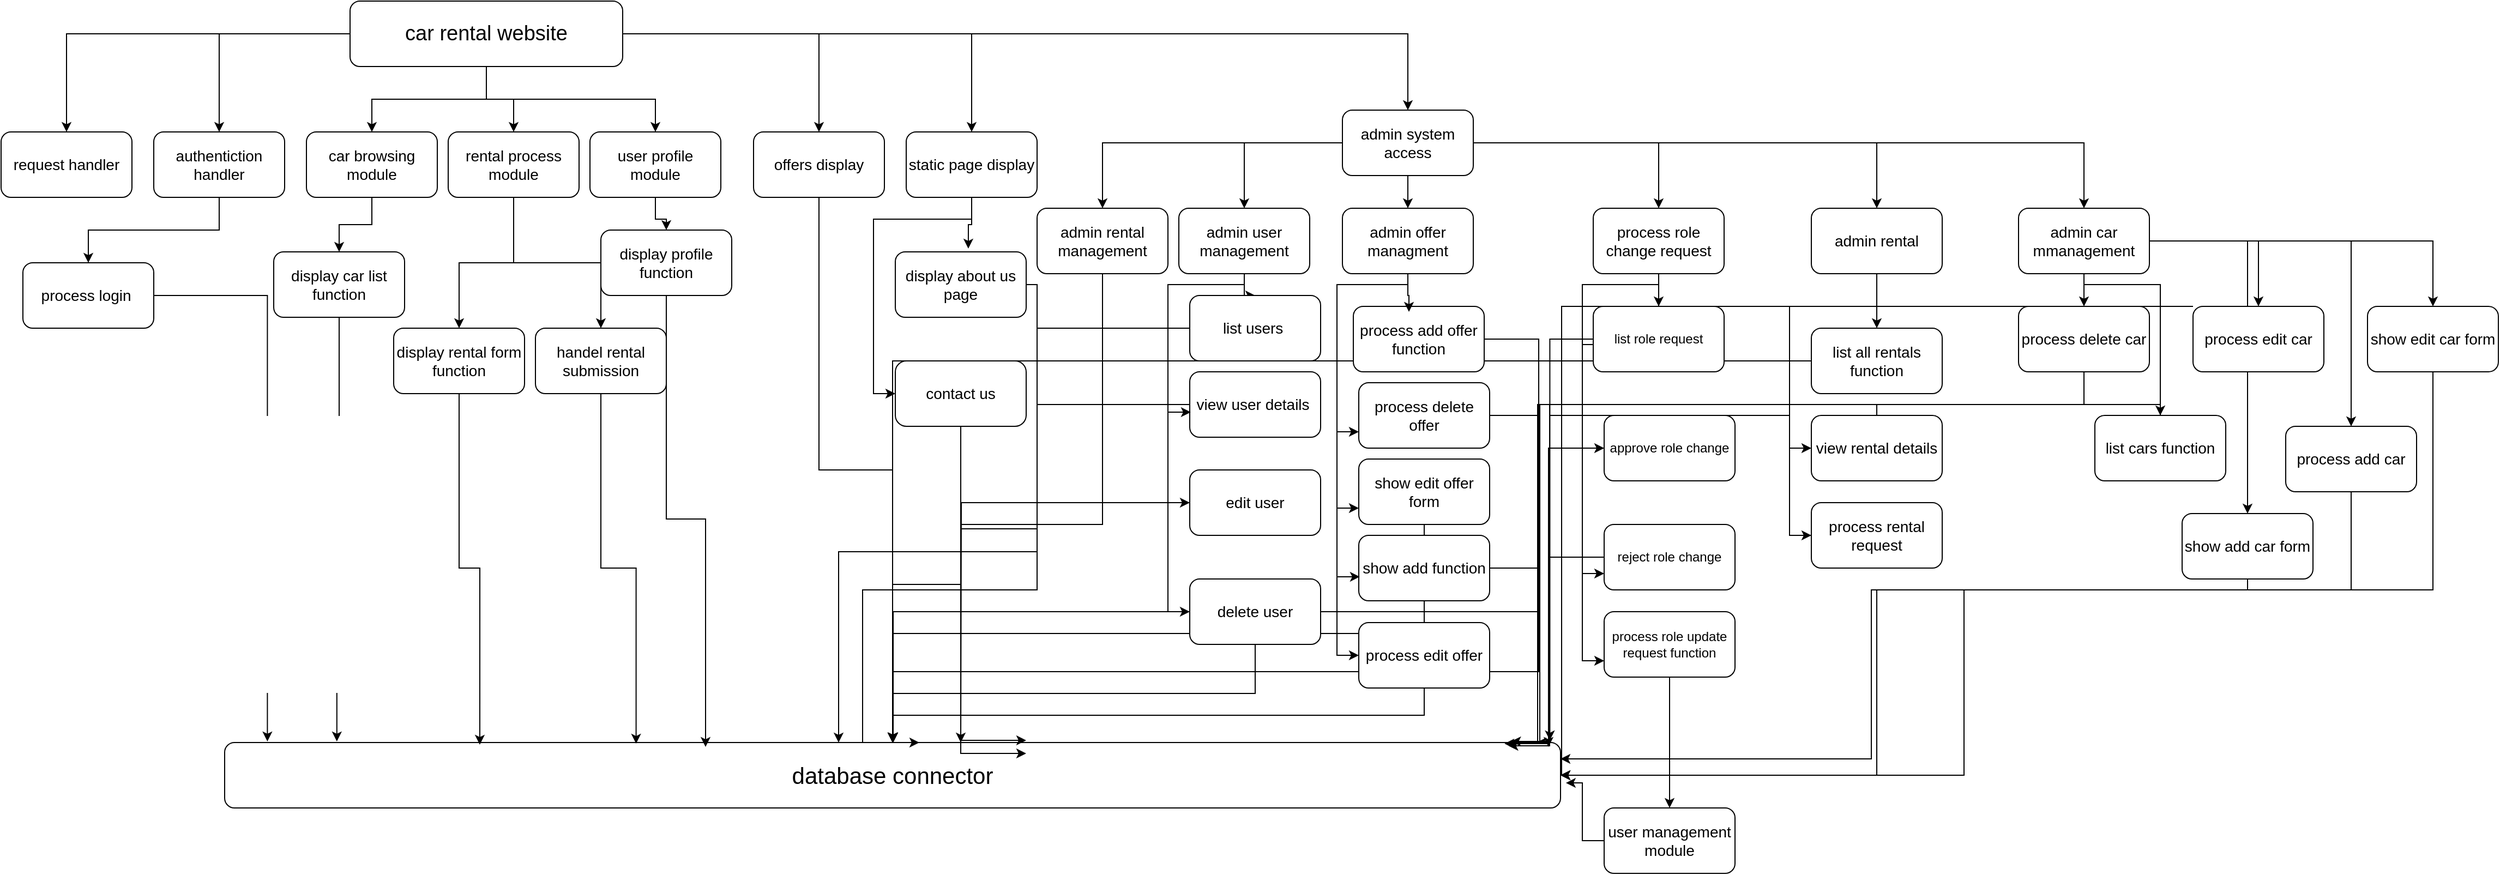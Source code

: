 <mxfile version="27.0.6">
  <diagram name="Page-1" id="_FXMfpS7jll7LSz3-s2L">
    <mxGraphModel dx="1722" dy="2734" grid="1" gridSize="10" guides="1" tooltips="1" connect="1" arrows="1" fold="1" page="1" pageScale="1" pageWidth="850" pageHeight="1100" math="0" shadow="0">
      <root>
        <mxCell id="0" />
        <mxCell id="1" parent="0" />
        <mxCell id="zZnaNhnLFqcrOaJklrno-10" style="edgeStyle=orthogonalEdgeStyle;rounded=0;orthogonalLoop=1;jettySize=auto;html=1;entryX=0.5;entryY=0;entryDx=0;entryDy=0;" edge="1" parent="1" source="zZnaNhnLFqcrOaJklrno-1" target="zZnaNhnLFqcrOaJklrno-4">
          <mxGeometry relative="1" as="geometry" />
        </mxCell>
        <mxCell id="zZnaNhnLFqcrOaJklrno-11" style="edgeStyle=orthogonalEdgeStyle;rounded=0;orthogonalLoop=1;jettySize=auto;html=1;entryX=0.5;entryY=0;entryDx=0;entryDy=0;" edge="1" parent="1" source="zZnaNhnLFqcrOaJklrno-1" target="zZnaNhnLFqcrOaJklrno-9">
          <mxGeometry relative="1" as="geometry" />
        </mxCell>
        <mxCell id="zZnaNhnLFqcrOaJklrno-12" style="edgeStyle=orthogonalEdgeStyle;rounded=0;orthogonalLoop=1;jettySize=auto;html=1;entryX=0.5;entryY=0;entryDx=0;entryDy=0;" edge="1" parent="1" source="zZnaNhnLFqcrOaJklrno-1" target="zZnaNhnLFqcrOaJklrno-8">
          <mxGeometry relative="1" as="geometry" />
        </mxCell>
        <mxCell id="zZnaNhnLFqcrOaJklrno-13" style="edgeStyle=orthogonalEdgeStyle;rounded=0;orthogonalLoop=1;jettySize=auto;html=1;entryX=0.5;entryY=0;entryDx=0;entryDy=0;" edge="1" parent="1" source="zZnaNhnLFqcrOaJklrno-1" target="zZnaNhnLFqcrOaJklrno-3">
          <mxGeometry relative="1" as="geometry" />
        </mxCell>
        <mxCell id="zZnaNhnLFqcrOaJklrno-14" style="edgeStyle=orthogonalEdgeStyle;rounded=0;orthogonalLoop=1;jettySize=auto;html=1;entryX=0.5;entryY=0;entryDx=0;entryDy=0;" edge="1" parent="1" source="zZnaNhnLFqcrOaJklrno-1" target="zZnaNhnLFqcrOaJklrno-7">
          <mxGeometry relative="1" as="geometry" />
        </mxCell>
        <mxCell id="zZnaNhnLFqcrOaJklrno-15" style="edgeStyle=orthogonalEdgeStyle;rounded=0;orthogonalLoop=1;jettySize=auto;html=1;" edge="1" parent="1" source="zZnaNhnLFqcrOaJklrno-1" target="zZnaNhnLFqcrOaJklrno-6">
          <mxGeometry relative="1" as="geometry" />
        </mxCell>
        <mxCell id="zZnaNhnLFqcrOaJklrno-16" style="edgeStyle=orthogonalEdgeStyle;rounded=0;orthogonalLoop=1;jettySize=auto;html=1;entryX=0.5;entryY=0;entryDx=0;entryDy=0;" edge="1" parent="1" source="zZnaNhnLFqcrOaJklrno-1" target="zZnaNhnLFqcrOaJklrno-5">
          <mxGeometry relative="1" as="geometry" />
        </mxCell>
        <mxCell id="zZnaNhnLFqcrOaJklrno-17" style="edgeStyle=orthogonalEdgeStyle;rounded=0;orthogonalLoop=1;jettySize=auto;html=1;entryX=0.5;entryY=0;entryDx=0;entryDy=0;" edge="1" parent="1" source="zZnaNhnLFqcrOaJklrno-1" target="zZnaNhnLFqcrOaJklrno-2">
          <mxGeometry relative="1" as="geometry">
            <mxPoint x="940" y="-2120" as="targetPoint" />
          </mxGeometry>
        </mxCell>
        <mxCell id="zZnaNhnLFqcrOaJklrno-1" value="&lt;font style=&quot;font-size: 19px;&quot;&gt;car rental website&lt;/font&gt;" style="rounded=1;whiteSpace=wrap;html=1;" vertex="1" parent="1">
          <mxGeometry x="290" y="-2180" width="250" height="60" as="geometry" />
        </mxCell>
        <mxCell id="zZnaNhnLFqcrOaJklrno-39" style="edgeStyle=orthogonalEdgeStyle;rounded=0;orthogonalLoop=1;jettySize=auto;html=1;" edge="1" parent="1" source="zZnaNhnLFqcrOaJklrno-2" target="zZnaNhnLFqcrOaJklrno-33">
          <mxGeometry relative="1" as="geometry" />
        </mxCell>
        <mxCell id="zZnaNhnLFqcrOaJklrno-40" style="edgeStyle=orthogonalEdgeStyle;rounded=0;orthogonalLoop=1;jettySize=auto;html=1;entryX=0.5;entryY=0;entryDx=0;entryDy=0;" edge="1" parent="1" source="zZnaNhnLFqcrOaJklrno-2" target="zZnaNhnLFqcrOaJklrno-32">
          <mxGeometry relative="1" as="geometry" />
        </mxCell>
        <mxCell id="zZnaNhnLFqcrOaJklrno-41" style="edgeStyle=orthogonalEdgeStyle;rounded=0;orthogonalLoop=1;jettySize=auto;html=1;entryX=0.5;entryY=0;entryDx=0;entryDy=0;" edge="1" parent="1" source="zZnaNhnLFqcrOaJklrno-2" target="zZnaNhnLFqcrOaJklrno-34">
          <mxGeometry relative="1" as="geometry" />
        </mxCell>
        <mxCell id="zZnaNhnLFqcrOaJklrno-42" style="edgeStyle=orthogonalEdgeStyle;rounded=0;orthogonalLoop=1;jettySize=auto;html=1;entryX=0.5;entryY=0;entryDx=0;entryDy=0;" edge="1" parent="1" source="zZnaNhnLFqcrOaJklrno-2" target="zZnaNhnLFqcrOaJklrno-35">
          <mxGeometry relative="1" as="geometry" />
        </mxCell>
        <mxCell id="zZnaNhnLFqcrOaJklrno-43" style="edgeStyle=orthogonalEdgeStyle;rounded=0;orthogonalLoop=1;jettySize=auto;html=1;entryX=0.5;entryY=0;entryDx=0;entryDy=0;" edge="1" parent="1" source="zZnaNhnLFqcrOaJklrno-2" target="zZnaNhnLFqcrOaJklrno-36">
          <mxGeometry relative="1" as="geometry" />
        </mxCell>
        <mxCell id="zZnaNhnLFqcrOaJklrno-44" style="edgeStyle=orthogonalEdgeStyle;rounded=0;orthogonalLoop=1;jettySize=auto;html=1;entryX=0.5;entryY=0;entryDx=0;entryDy=0;" edge="1" parent="1" source="zZnaNhnLFqcrOaJklrno-2" target="zZnaNhnLFqcrOaJklrno-37">
          <mxGeometry relative="1" as="geometry" />
        </mxCell>
        <mxCell id="zZnaNhnLFqcrOaJklrno-2" value="&lt;font style=&quot;font-size: 14px;&quot;&gt;admin system access&lt;/font&gt;" style="rounded=1;whiteSpace=wrap;html=1;" vertex="1" parent="1">
          <mxGeometry x="1200" y="-2080" width="120" height="60" as="geometry" />
        </mxCell>
        <mxCell id="zZnaNhnLFqcrOaJklrno-28" style="edgeStyle=orthogonalEdgeStyle;rounded=0;orthogonalLoop=1;jettySize=auto;html=1;entryX=0.5;entryY=0;entryDx=0;entryDy=0;" edge="1" parent="1" source="zZnaNhnLFqcrOaJklrno-3" target="zZnaNhnLFqcrOaJklrno-20">
          <mxGeometry relative="1" as="geometry" />
        </mxCell>
        <mxCell id="zZnaNhnLFqcrOaJklrno-29" style="edgeStyle=orthogonalEdgeStyle;rounded=0;orthogonalLoop=1;jettySize=auto;html=1;entryX=0.5;entryY=0;entryDx=0;entryDy=0;" edge="1" parent="1" source="zZnaNhnLFqcrOaJklrno-3" target="zZnaNhnLFqcrOaJklrno-21">
          <mxGeometry relative="1" as="geometry" />
        </mxCell>
        <mxCell id="zZnaNhnLFqcrOaJklrno-3" value="&lt;font style=&quot;font-size: 14px;&quot;&gt;rental process module&lt;/font&gt;" style="rounded=1;whiteSpace=wrap;html=1;" vertex="1" parent="1">
          <mxGeometry x="380" y="-2060" width="120" height="60" as="geometry" />
        </mxCell>
        <mxCell id="zZnaNhnLFqcrOaJklrno-4" value="&lt;font style=&quot;font-size: 14px;&quot;&gt;request handler&lt;/font&gt;" style="rounded=1;whiteSpace=wrap;html=1;" vertex="1" parent="1">
          <mxGeometry x="-30" y="-2060" width="120" height="60" as="geometry" />
        </mxCell>
        <mxCell id="zZnaNhnLFqcrOaJklrno-26" style="edgeStyle=orthogonalEdgeStyle;rounded=0;orthogonalLoop=1;jettySize=auto;html=1;entryX=0;entryY=0.5;entryDx=0;entryDy=0;" edge="1" parent="1" source="zZnaNhnLFqcrOaJklrno-5" target="zZnaNhnLFqcrOaJklrno-24">
          <mxGeometry relative="1" as="geometry">
            <Array as="points">
              <mxPoint x="860" y="-1980" />
              <mxPoint x="770" y="-1980" />
              <mxPoint x="770" y="-1820" />
            </Array>
          </mxGeometry>
        </mxCell>
        <mxCell id="zZnaNhnLFqcrOaJklrno-5" value="&lt;font style=&quot;font-size: 14px;&quot;&gt;static page display&lt;/font&gt;" style="rounded=1;whiteSpace=wrap;html=1;" vertex="1" parent="1">
          <mxGeometry x="800" y="-2060" width="120" height="60" as="geometry" />
        </mxCell>
        <mxCell id="zZnaNhnLFqcrOaJklrno-108" style="edgeStyle=orthogonalEdgeStyle;rounded=0;orthogonalLoop=1;jettySize=auto;html=1;entryX=0.5;entryY=0;entryDx=0;entryDy=0;" edge="1" parent="1" source="zZnaNhnLFqcrOaJklrno-6" target="zZnaNhnLFqcrOaJklrno-90">
          <mxGeometry relative="1" as="geometry" />
        </mxCell>
        <mxCell id="zZnaNhnLFqcrOaJklrno-6" value="&lt;font style=&quot;font-size: 14px;&quot;&gt;offers display&lt;/font&gt;" style="rounded=1;whiteSpace=wrap;html=1;" vertex="1" parent="1">
          <mxGeometry x="660" y="-2060" width="120" height="60" as="geometry" />
        </mxCell>
        <mxCell id="zZnaNhnLFqcrOaJklrno-27" style="edgeStyle=orthogonalEdgeStyle;rounded=0;orthogonalLoop=1;jettySize=auto;html=1;" edge="1" parent="1" source="zZnaNhnLFqcrOaJklrno-7" target="zZnaNhnLFqcrOaJklrno-22">
          <mxGeometry relative="1" as="geometry" />
        </mxCell>
        <mxCell id="zZnaNhnLFqcrOaJklrno-7" value="&lt;font style=&quot;font-size: 14px;&quot;&gt;user profile module&lt;/font&gt;" style="rounded=1;whiteSpace=wrap;html=1;" vertex="1" parent="1">
          <mxGeometry x="510" y="-2060" width="120" height="60" as="geometry" />
        </mxCell>
        <mxCell id="zZnaNhnLFqcrOaJklrno-30" style="edgeStyle=orthogonalEdgeStyle;rounded=0;orthogonalLoop=1;jettySize=auto;html=1;entryX=0.5;entryY=0;entryDx=0;entryDy=0;" edge="1" parent="1" source="zZnaNhnLFqcrOaJklrno-8" target="zZnaNhnLFqcrOaJklrno-19">
          <mxGeometry relative="1" as="geometry" />
        </mxCell>
        <mxCell id="zZnaNhnLFqcrOaJklrno-8" value="&lt;font style=&quot;font-size: 14px;&quot;&gt;car browsing module&lt;/font&gt;" style="rounded=1;whiteSpace=wrap;html=1;" vertex="1" parent="1">
          <mxGeometry x="250" y="-2060" width="120" height="60" as="geometry" />
        </mxCell>
        <mxCell id="zZnaNhnLFqcrOaJklrno-31" style="edgeStyle=orthogonalEdgeStyle;rounded=0;orthogonalLoop=1;jettySize=auto;html=1;entryX=0.5;entryY=0;entryDx=0;entryDy=0;" edge="1" parent="1" source="zZnaNhnLFqcrOaJklrno-9" target="zZnaNhnLFqcrOaJklrno-18">
          <mxGeometry relative="1" as="geometry" />
        </mxCell>
        <mxCell id="zZnaNhnLFqcrOaJklrno-9" value="&lt;font style=&quot;font-size: 14px;&quot;&gt;authentiction handler&lt;/font&gt;" style="rounded=1;whiteSpace=wrap;html=1;" vertex="1" parent="1">
          <mxGeometry x="110" y="-2060" width="120" height="60" as="geometry" />
        </mxCell>
        <mxCell id="zZnaNhnLFqcrOaJklrno-18" value="&lt;font style=&quot;font-size: 14px;&quot;&gt;process login&amp;nbsp;&lt;/font&gt;" style="rounded=1;whiteSpace=wrap;html=1;" vertex="1" parent="1">
          <mxGeometry x="-10" y="-1940" width="120" height="60" as="geometry" />
        </mxCell>
        <mxCell id="zZnaNhnLFqcrOaJklrno-19" value="&lt;font style=&quot;font-size: 14px;&quot;&gt;display car list function&lt;/font&gt;" style="rounded=1;whiteSpace=wrap;html=1;" vertex="1" parent="1">
          <mxGeometry x="220" y="-1950" width="120" height="60" as="geometry" />
        </mxCell>
        <mxCell id="zZnaNhnLFqcrOaJklrno-20" value="display rental form function" style="rounded=1;whiteSpace=wrap;html=1;fontSize=14;" vertex="1" parent="1">
          <mxGeometry x="330" y="-1880" width="120" height="60" as="geometry" />
        </mxCell>
        <mxCell id="zZnaNhnLFqcrOaJklrno-21" value="&lt;font style=&quot;font-size: 14px;&quot;&gt;handel rental submission&lt;/font&gt;" style="rounded=1;whiteSpace=wrap;html=1;" vertex="1" parent="1">
          <mxGeometry x="460" y="-1880" width="120" height="60" as="geometry" />
        </mxCell>
        <mxCell id="zZnaNhnLFqcrOaJklrno-22" value="&lt;font style=&quot;font-size: 14px;&quot;&gt;display profile function&lt;/font&gt;" style="rounded=1;whiteSpace=wrap;html=1;" vertex="1" parent="1">
          <mxGeometry x="520" y="-1970" width="120" height="60" as="geometry" />
        </mxCell>
        <mxCell id="zZnaNhnLFqcrOaJklrno-23" value="&lt;font style=&quot;font-size: 14px;&quot;&gt;display about us page&lt;/font&gt;" style="rounded=1;whiteSpace=wrap;html=1;" vertex="1" parent="1">
          <mxGeometry x="790" y="-1950" width="120" height="60" as="geometry" />
        </mxCell>
        <mxCell id="zZnaNhnLFqcrOaJklrno-97" style="edgeStyle=orthogonalEdgeStyle;rounded=0;orthogonalLoop=1;jettySize=auto;html=1;" edge="1" parent="1" source="zZnaNhnLFqcrOaJklrno-24" target="zZnaNhnLFqcrOaJklrno-90">
          <mxGeometry relative="1" as="geometry" />
        </mxCell>
        <mxCell id="zZnaNhnLFqcrOaJklrno-24" value="&lt;font style=&quot;font-size: 14px;&quot;&gt;contact us&lt;/font&gt;" style="rounded=1;whiteSpace=wrap;html=1;arcSize=17;" vertex="1" parent="1">
          <mxGeometry x="790" y="-1850" width="120" height="60" as="geometry" />
        </mxCell>
        <mxCell id="zZnaNhnLFqcrOaJklrno-25" style="edgeStyle=orthogonalEdgeStyle;rounded=0;orthogonalLoop=1;jettySize=auto;html=1;entryX=0.558;entryY=-0.05;entryDx=0;entryDy=0;entryPerimeter=0;" edge="1" parent="1" source="zZnaNhnLFqcrOaJklrno-5" target="zZnaNhnLFqcrOaJklrno-23">
          <mxGeometry relative="1" as="geometry" />
        </mxCell>
        <mxCell id="zZnaNhnLFqcrOaJklrno-100" style="edgeStyle=orthogonalEdgeStyle;rounded=0;orthogonalLoop=1;jettySize=auto;html=1;entryX=0.5;entryY=0;entryDx=0;entryDy=0;" edge="1" parent="1" source="zZnaNhnLFqcrOaJklrno-32" target="zZnaNhnLFqcrOaJklrno-73">
          <mxGeometry relative="1" as="geometry" />
        </mxCell>
        <mxCell id="zZnaNhnLFqcrOaJklrno-102" style="edgeStyle=orthogonalEdgeStyle;rounded=0;orthogonalLoop=1;jettySize=auto;html=1;entryX=0;entryY=0.5;entryDx=0;entryDy=0;" edge="1" parent="1" source="zZnaNhnLFqcrOaJklrno-32" target="zZnaNhnLFqcrOaJklrno-75">
          <mxGeometry relative="1" as="geometry">
            <Array as="points">
              <mxPoint x="1110" y="-1920" />
              <mxPoint x="1040" y="-1920" />
              <mxPoint x="1040" y="-1720" />
            </Array>
          </mxGeometry>
        </mxCell>
        <mxCell id="zZnaNhnLFqcrOaJklrno-103" style="edgeStyle=orthogonalEdgeStyle;rounded=0;orthogonalLoop=1;jettySize=auto;html=1;entryX=0;entryY=0.5;entryDx=0;entryDy=0;" edge="1" parent="1" source="zZnaNhnLFqcrOaJklrno-32" target="zZnaNhnLFqcrOaJklrno-76">
          <mxGeometry relative="1" as="geometry">
            <Array as="points">
              <mxPoint x="1110" y="-1920" />
              <mxPoint x="1040" y="-1920" />
              <mxPoint x="1040" y="-1620" />
            </Array>
          </mxGeometry>
        </mxCell>
        <mxCell id="zZnaNhnLFqcrOaJklrno-32" value="&lt;font style=&quot;font-size: 14px;&quot;&gt;admin user management&lt;/font&gt;" style="rounded=1;whiteSpace=wrap;html=1;" vertex="1" parent="1">
          <mxGeometry x="1050" y="-1990" width="120" height="60" as="geometry" />
        </mxCell>
        <mxCell id="zZnaNhnLFqcrOaJklrno-33" value="&lt;font style=&quot;font-size: 14px;&quot;&gt;admin rental management&lt;/font&gt;" style="rounded=1;whiteSpace=wrap;html=1;" vertex="1" parent="1">
          <mxGeometry x="920" y="-1990" width="120" height="60" as="geometry" />
        </mxCell>
        <mxCell id="zZnaNhnLFqcrOaJklrno-57" style="edgeStyle=orthogonalEdgeStyle;rounded=0;orthogonalLoop=1;jettySize=auto;html=1;entryX=0;entryY=0.75;entryDx=0;entryDy=0;" edge="1" parent="1" source="zZnaNhnLFqcrOaJklrno-34" target="zZnaNhnLFqcrOaJklrno-51">
          <mxGeometry relative="1" as="geometry">
            <Array as="points">
              <mxPoint x="1260" y="-1920" />
              <mxPoint x="1195" y="-1920" />
              <mxPoint x="1195" y="-1785" />
            </Array>
          </mxGeometry>
        </mxCell>
        <mxCell id="zZnaNhnLFqcrOaJklrno-58" style="edgeStyle=orthogonalEdgeStyle;rounded=0;orthogonalLoop=1;jettySize=auto;html=1;entryX=0;entryY=0.75;entryDx=0;entryDy=0;" edge="1" parent="1" source="zZnaNhnLFqcrOaJklrno-34" target="zZnaNhnLFqcrOaJklrno-53">
          <mxGeometry relative="1" as="geometry">
            <Array as="points">
              <mxPoint x="1260" y="-1920" />
              <mxPoint x="1195" y="-1920" />
              <mxPoint x="1195" y="-1715" />
            </Array>
          </mxGeometry>
        </mxCell>
        <mxCell id="zZnaNhnLFqcrOaJklrno-60" style="edgeStyle=orthogonalEdgeStyle;rounded=0;orthogonalLoop=1;jettySize=auto;html=1;entryX=0;entryY=0.5;entryDx=0;entryDy=0;" edge="1" parent="1" source="zZnaNhnLFqcrOaJklrno-34" target="zZnaNhnLFqcrOaJklrno-55">
          <mxGeometry relative="1" as="geometry">
            <Array as="points">
              <mxPoint x="1260" y="-1920" />
              <mxPoint x="1195" y="-1920" />
              <mxPoint x="1195" y="-1580" />
            </Array>
          </mxGeometry>
        </mxCell>
        <mxCell id="zZnaNhnLFqcrOaJklrno-34" value="&lt;font style=&quot;font-size: 14px;&quot;&gt;admin offer managment&lt;/font&gt;" style="rounded=1;whiteSpace=wrap;html=1;" vertex="1" parent="1">
          <mxGeometry x="1200" y="-1990" width="120" height="60" as="geometry" />
        </mxCell>
        <mxCell id="zZnaNhnLFqcrOaJklrno-80" style="edgeStyle=orthogonalEdgeStyle;rounded=0;orthogonalLoop=1;jettySize=auto;html=1;" edge="1" parent="1" source="zZnaNhnLFqcrOaJklrno-35" target="zZnaNhnLFqcrOaJklrno-79">
          <mxGeometry relative="1" as="geometry" />
        </mxCell>
        <mxCell id="zZnaNhnLFqcrOaJklrno-81" style="edgeStyle=orthogonalEdgeStyle;rounded=0;orthogonalLoop=1;jettySize=auto;html=1;entryX=0;entryY=0.5;entryDx=0;entryDy=0;" edge="1" parent="1" source="zZnaNhnLFqcrOaJklrno-35" target="zZnaNhnLFqcrOaJklrno-78">
          <mxGeometry relative="1" as="geometry" />
        </mxCell>
        <mxCell id="zZnaNhnLFqcrOaJklrno-82" style="edgeStyle=orthogonalEdgeStyle;rounded=0;orthogonalLoop=1;jettySize=auto;html=1;entryX=0;entryY=0.75;entryDx=0;entryDy=0;" edge="1" parent="1" source="zZnaNhnLFqcrOaJklrno-35" target="zZnaNhnLFqcrOaJklrno-77">
          <mxGeometry relative="1" as="geometry">
            <Array as="points">
              <mxPoint x="1490" y="-1920" />
              <mxPoint x="1420" y="-1920" />
              <mxPoint x="1420" y="-1655" />
            </Array>
          </mxGeometry>
        </mxCell>
        <mxCell id="zZnaNhnLFqcrOaJklrno-84" style="edgeStyle=orthogonalEdgeStyle;rounded=0;orthogonalLoop=1;jettySize=auto;html=1;entryX=0;entryY=0.75;entryDx=0;entryDy=0;" edge="1" parent="1" source="zZnaNhnLFqcrOaJklrno-35" target="zZnaNhnLFqcrOaJklrno-83">
          <mxGeometry relative="1" as="geometry">
            <Array as="points">
              <mxPoint x="1490" y="-1920" />
              <mxPoint x="1420" y="-1920" />
              <mxPoint x="1420" y="-1575" />
            </Array>
          </mxGeometry>
        </mxCell>
        <mxCell id="zZnaNhnLFqcrOaJklrno-35" value="&lt;font style=&quot;font-size: 14px;&quot;&gt;process role change request&lt;/font&gt;" style="rounded=1;whiteSpace=wrap;html=1;" vertex="1" parent="1">
          <mxGeometry x="1430" y="-1990" width="120" height="60" as="geometry" />
        </mxCell>
        <mxCell id="zZnaNhnLFqcrOaJklrno-48" style="edgeStyle=orthogonalEdgeStyle;rounded=0;orthogonalLoop=1;jettySize=auto;html=1;entryX=0.5;entryY=0;entryDx=0;entryDy=0;" edge="1" parent="1" source="zZnaNhnLFqcrOaJklrno-36" target="zZnaNhnLFqcrOaJklrno-47">
          <mxGeometry relative="1" as="geometry" />
        </mxCell>
        <mxCell id="zZnaNhnLFqcrOaJklrno-49" style="edgeStyle=orthogonalEdgeStyle;rounded=0;orthogonalLoop=1;jettySize=auto;html=1;entryX=0;entryY=0.5;entryDx=0;entryDy=0;" edge="1" parent="1" source="zZnaNhnLFqcrOaJklrno-36" target="zZnaNhnLFqcrOaJklrno-46">
          <mxGeometry relative="1" as="geometry">
            <Array as="points">
              <mxPoint x="1690" y="-1900" />
              <mxPoint x="1610" y="-1900" />
              <mxPoint x="1610" y="-1770" />
            </Array>
          </mxGeometry>
        </mxCell>
        <mxCell id="zZnaNhnLFqcrOaJklrno-50" style="edgeStyle=orthogonalEdgeStyle;rounded=0;orthogonalLoop=1;jettySize=auto;html=1;entryX=0;entryY=0.5;entryDx=0;entryDy=0;" edge="1" parent="1" source="zZnaNhnLFqcrOaJklrno-36" target="zZnaNhnLFqcrOaJklrno-45">
          <mxGeometry relative="1" as="geometry">
            <Array as="points">
              <mxPoint x="1690" y="-1900" />
              <mxPoint x="1610" y="-1900" />
              <mxPoint x="1610" y="-1690" />
            </Array>
          </mxGeometry>
        </mxCell>
        <mxCell id="zZnaNhnLFqcrOaJklrno-36" value="&lt;font style=&quot;font-size: 14px;&quot;&gt;admin rental&lt;/font&gt;" style="rounded=1;whiteSpace=wrap;html=1;" vertex="1" parent="1">
          <mxGeometry x="1630" y="-1990" width="120" height="60" as="geometry" />
        </mxCell>
        <mxCell id="zZnaNhnLFqcrOaJklrno-67" style="edgeStyle=orthogonalEdgeStyle;rounded=0;orthogonalLoop=1;jettySize=auto;html=1;entryX=0.5;entryY=0;entryDx=0;entryDy=0;" edge="1" parent="1" source="zZnaNhnLFqcrOaJklrno-37" target="zZnaNhnLFqcrOaJklrno-66">
          <mxGeometry relative="1" as="geometry" />
        </mxCell>
        <mxCell id="zZnaNhnLFqcrOaJklrno-68" style="edgeStyle=orthogonalEdgeStyle;rounded=0;orthogonalLoop=1;jettySize=auto;html=1;" edge="1" parent="1" source="zZnaNhnLFqcrOaJklrno-37" target="zZnaNhnLFqcrOaJklrno-65">
          <mxGeometry relative="1" as="geometry" />
        </mxCell>
        <mxCell id="zZnaNhnLFqcrOaJklrno-69" style="edgeStyle=orthogonalEdgeStyle;rounded=0;orthogonalLoop=1;jettySize=auto;html=1;entryX=0.5;entryY=0;entryDx=0;entryDy=0;" edge="1" parent="1" source="zZnaNhnLFqcrOaJklrno-37" target="zZnaNhnLFqcrOaJklrno-64">
          <mxGeometry relative="1" as="geometry" />
        </mxCell>
        <mxCell id="zZnaNhnLFqcrOaJklrno-70" style="edgeStyle=orthogonalEdgeStyle;rounded=0;orthogonalLoop=1;jettySize=auto;html=1;entryX=0.5;entryY=0;entryDx=0;entryDy=0;" edge="1" parent="1" source="zZnaNhnLFqcrOaJklrno-37" target="zZnaNhnLFqcrOaJklrno-63">
          <mxGeometry relative="1" as="geometry">
            <Array as="points">
              <mxPoint x="1880" y="-1920" />
              <mxPoint x="1950" y="-1920" />
            </Array>
          </mxGeometry>
        </mxCell>
        <mxCell id="zZnaNhnLFqcrOaJklrno-71" style="edgeStyle=orthogonalEdgeStyle;rounded=0;orthogonalLoop=1;jettySize=auto;html=1;entryX=0.5;entryY=0;entryDx=0;entryDy=0;" edge="1" parent="1" source="zZnaNhnLFqcrOaJklrno-37" target="zZnaNhnLFqcrOaJklrno-62">
          <mxGeometry relative="1" as="geometry" />
        </mxCell>
        <mxCell id="zZnaNhnLFqcrOaJklrno-72" style="edgeStyle=orthogonalEdgeStyle;rounded=0;orthogonalLoop=1;jettySize=auto;html=1;entryX=0.5;entryY=0;entryDx=0;entryDy=0;" edge="1" parent="1" source="zZnaNhnLFqcrOaJklrno-37" target="zZnaNhnLFqcrOaJklrno-61">
          <mxGeometry relative="1" as="geometry" />
        </mxCell>
        <mxCell id="zZnaNhnLFqcrOaJklrno-37" value="&lt;font style=&quot;font-size: 14px;&quot;&gt;admin car mmanagement&lt;/font&gt;" style="rounded=1;whiteSpace=wrap;html=1;" vertex="1" parent="1">
          <mxGeometry x="1820" y="-1990" width="120" height="60" as="geometry" />
        </mxCell>
        <mxCell id="zZnaNhnLFqcrOaJklrno-45" value="&lt;font style=&quot;font-size: 14px;&quot;&gt;process rental request&lt;/font&gt;" style="rounded=1;whiteSpace=wrap;html=1;" vertex="1" parent="1">
          <mxGeometry x="1630" y="-1720" width="120" height="60" as="geometry" />
        </mxCell>
        <mxCell id="zZnaNhnLFqcrOaJklrno-46" value="&lt;font style=&quot;font-size: 14px;&quot;&gt;view rental details&lt;/font&gt;" style="rounded=1;whiteSpace=wrap;html=1;" vertex="1" parent="1">
          <mxGeometry x="1630" y="-1800" width="120" height="60" as="geometry" />
        </mxCell>
        <mxCell id="zZnaNhnLFqcrOaJklrno-117" style="edgeStyle=orthogonalEdgeStyle;rounded=0;orthogonalLoop=1;jettySize=auto;html=1;entryX=0.5;entryY=0;entryDx=0;entryDy=0;" edge="1" parent="1" source="zZnaNhnLFqcrOaJklrno-47" target="zZnaNhnLFqcrOaJklrno-90">
          <mxGeometry relative="1" as="geometry" />
        </mxCell>
        <mxCell id="zZnaNhnLFqcrOaJklrno-47" value="&lt;font style=&quot;font-size: 14px;&quot;&gt;list all rentals function&lt;/font&gt;" style="rounded=1;whiteSpace=wrap;html=1;" vertex="1" parent="1">
          <mxGeometry x="1630" y="-1880" width="120" height="60" as="geometry" />
        </mxCell>
        <mxCell id="zZnaNhnLFqcrOaJklrno-112" style="edgeStyle=orthogonalEdgeStyle;rounded=0;orthogonalLoop=1;jettySize=auto;html=1;" edge="1" parent="1" source="zZnaNhnLFqcrOaJklrno-51" target="zZnaNhnLFqcrOaJklrno-90">
          <mxGeometry relative="1" as="geometry">
            <Array as="points">
              <mxPoint x="1380" y="-1800" />
              <mxPoint x="1380" y="-1620" />
              <mxPoint x="788" y="-1620" />
            </Array>
          </mxGeometry>
        </mxCell>
        <mxCell id="zZnaNhnLFqcrOaJklrno-51" value="&lt;font style=&quot;font-size: 14px;&quot;&gt;process delete offer&lt;/font&gt;" style="rounded=1;whiteSpace=wrap;html=1;" vertex="1" parent="1">
          <mxGeometry x="1215" y="-1830" width="120" height="60" as="geometry" />
        </mxCell>
        <mxCell id="zZnaNhnLFqcrOaJklrno-113" style="edgeStyle=orthogonalEdgeStyle;rounded=0;orthogonalLoop=1;jettySize=auto;html=1;" edge="1" parent="1" source="zZnaNhnLFqcrOaJklrno-52" target="zZnaNhnLFqcrOaJklrno-90">
          <mxGeometry relative="1" as="geometry">
            <Array as="points">
              <mxPoint x="1380" y="-1870" />
              <mxPoint x="1380" y="-1620" />
              <mxPoint x="788" y="-1620" />
            </Array>
          </mxGeometry>
        </mxCell>
        <mxCell id="zZnaNhnLFqcrOaJklrno-52" value="&lt;font style=&quot;font-size: 14px;&quot;&gt;process add offer function&lt;/font&gt;" style="rounded=1;whiteSpace=wrap;html=1;" vertex="1" parent="1">
          <mxGeometry x="1210" y="-1900" width="120" height="60" as="geometry" />
        </mxCell>
        <mxCell id="zZnaNhnLFqcrOaJklrno-111" style="edgeStyle=orthogonalEdgeStyle;rounded=0;orthogonalLoop=1;jettySize=auto;html=1;" edge="1" parent="1" source="zZnaNhnLFqcrOaJklrno-53" target="zZnaNhnLFqcrOaJklrno-90">
          <mxGeometry relative="1" as="geometry" />
        </mxCell>
        <mxCell id="zZnaNhnLFqcrOaJklrno-53" value="&lt;font style=&quot;font-size: 14px;&quot;&gt;show edit offer form&lt;/font&gt;" style="rounded=1;whiteSpace=wrap;html=1;" vertex="1" parent="1">
          <mxGeometry x="1215" y="-1760" width="120" height="60" as="geometry" />
        </mxCell>
        <mxCell id="zZnaNhnLFqcrOaJklrno-110" style="edgeStyle=orthogonalEdgeStyle;rounded=0;orthogonalLoop=1;jettySize=auto;html=1;" edge="1" parent="1" source="zZnaNhnLFqcrOaJklrno-54" target="zZnaNhnLFqcrOaJklrno-90">
          <mxGeometry relative="1" as="geometry">
            <Array as="points">
              <mxPoint x="1380" y="-1660" />
              <mxPoint x="1380" y="-1565" />
              <mxPoint x="788" y="-1565" />
            </Array>
          </mxGeometry>
        </mxCell>
        <mxCell id="zZnaNhnLFqcrOaJklrno-54" value="&lt;font style=&quot;font-size: 14px;&quot;&gt;show add function&lt;/font&gt;" style="rounded=1;whiteSpace=wrap;html=1;" vertex="1" parent="1">
          <mxGeometry x="1215" y="-1690" width="120" height="60" as="geometry" />
        </mxCell>
        <mxCell id="zZnaNhnLFqcrOaJklrno-109" style="edgeStyle=orthogonalEdgeStyle;rounded=0;orthogonalLoop=1;jettySize=auto;html=1;" edge="1" parent="1" source="zZnaNhnLFqcrOaJklrno-55" target="zZnaNhnLFqcrOaJklrno-90">
          <mxGeometry relative="1" as="geometry" />
        </mxCell>
        <mxCell id="zZnaNhnLFqcrOaJklrno-55" value="&lt;font style=&quot;font-size: 14px;&quot;&gt;process edit offer&lt;/font&gt;" style="rounded=1;whiteSpace=wrap;html=1;" vertex="1" parent="1">
          <mxGeometry x="1215" y="-1610" width="120" height="60" as="geometry" />
        </mxCell>
        <mxCell id="zZnaNhnLFqcrOaJklrno-56" style="edgeStyle=orthogonalEdgeStyle;rounded=0;orthogonalLoop=1;jettySize=auto;html=1;entryX=0.425;entryY=0.083;entryDx=0;entryDy=0;entryPerimeter=0;" edge="1" parent="1" source="zZnaNhnLFqcrOaJklrno-34" target="zZnaNhnLFqcrOaJklrno-52">
          <mxGeometry relative="1" as="geometry" />
        </mxCell>
        <mxCell id="zZnaNhnLFqcrOaJklrno-59" style="edgeStyle=orthogonalEdgeStyle;rounded=0;orthogonalLoop=1;jettySize=auto;html=1;entryX=0.008;entryY=0.633;entryDx=0;entryDy=0;entryPerimeter=0;" edge="1" parent="1" source="zZnaNhnLFqcrOaJklrno-34" target="zZnaNhnLFqcrOaJklrno-54">
          <mxGeometry relative="1" as="geometry">
            <Array as="points">
              <mxPoint x="1260" y="-1920" />
              <mxPoint x="1195" y="-1920" />
              <mxPoint x="1195" y="-1652" />
            </Array>
          </mxGeometry>
        </mxCell>
        <mxCell id="zZnaNhnLFqcrOaJklrno-122" style="edgeStyle=orthogonalEdgeStyle;rounded=0;orthogonalLoop=1;jettySize=auto;html=1;entryX=1;entryY=0.25;entryDx=0;entryDy=0;" edge="1" parent="1" source="zZnaNhnLFqcrOaJklrno-61" target="zZnaNhnLFqcrOaJklrno-90">
          <mxGeometry relative="1" as="geometry">
            <Array as="points">
              <mxPoint x="2030" y="-1640" />
              <mxPoint x="1685" y="-1640" />
              <mxPoint x="1685" y="-1485" />
            </Array>
          </mxGeometry>
        </mxCell>
        <mxCell id="zZnaNhnLFqcrOaJklrno-61" value="&lt;font style=&quot;font-size: 14px;&quot;&gt;show add car form&lt;/font&gt;" style="rounded=1;whiteSpace=wrap;html=1;" vertex="1" parent="1">
          <mxGeometry x="1970" y="-1710" width="120" height="60" as="geometry" />
        </mxCell>
        <mxCell id="zZnaNhnLFqcrOaJklrno-123" style="edgeStyle=orthogonalEdgeStyle;rounded=0;orthogonalLoop=1;jettySize=auto;html=1;entryX=1;entryY=0.5;entryDx=0;entryDy=0;" edge="1" parent="1" source="zZnaNhnLFqcrOaJklrno-62" target="zZnaNhnLFqcrOaJklrno-90">
          <mxGeometry relative="1" as="geometry">
            <Array as="points">
              <mxPoint x="2125" y="-1640" />
              <mxPoint x="1690" y="-1640" />
              <mxPoint x="1690" y="-1470" />
            </Array>
          </mxGeometry>
        </mxCell>
        <mxCell id="zZnaNhnLFqcrOaJklrno-62" value="&lt;font style=&quot;font-size: 14px;&quot;&gt;process add car&lt;/font&gt;" style="rounded=1;whiteSpace=wrap;html=1;" vertex="1" parent="1">
          <mxGeometry x="2065" y="-1790" width="120" height="60" as="geometry" />
        </mxCell>
        <mxCell id="zZnaNhnLFqcrOaJklrno-121" style="edgeStyle=orthogonalEdgeStyle;rounded=0;orthogonalLoop=1;jettySize=auto;html=1;" edge="1" parent="1" source="zZnaNhnLFqcrOaJklrno-63">
          <mxGeometry relative="1" as="geometry">
            <mxPoint x="1380" y="-1490" as="targetPoint" />
            <Array as="points">
              <mxPoint x="1950" y="-1810" />
              <mxPoint x="1381" y="-1810" />
            </Array>
          </mxGeometry>
        </mxCell>
        <mxCell id="zZnaNhnLFqcrOaJklrno-63" value="&lt;font style=&quot;font-size: 14px;&quot;&gt;list cars function&lt;/font&gt;" style="rounded=1;whiteSpace=wrap;html=1;" vertex="1" parent="1">
          <mxGeometry x="1890" y="-1800" width="120" height="60" as="geometry" />
        </mxCell>
        <mxCell id="zZnaNhnLFqcrOaJklrno-125" style="edgeStyle=orthogonalEdgeStyle;rounded=0;orthogonalLoop=1;jettySize=auto;html=1;entryX=1;entryY=0.5;entryDx=0;entryDy=0;" edge="1" parent="1" source="zZnaNhnLFqcrOaJklrno-64" target="zZnaNhnLFqcrOaJklrno-90">
          <mxGeometry relative="1" as="geometry">
            <Array as="points">
              <mxPoint x="2200" y="-1640" />
              <mxPoint x="1770" y="-1640" />
              <mxPoint x="1770" y="-1470" />
            </Array>
          </mxGeometry>
        </mxCell>
        <mxCell id="zZnaNhnLFqcrOaJklrno-64" value="&lt;font style=&quot;font-size: 14px;&quot;&gt;show edit car form&lt;/font&gt;" style="rounded=1;whiteSpace=wrap;html=1;" vertex="1" parent="1">
          <mxGeometry x="2140" y="-1900" width="120" height="60" as="geometry" />
        </mxCell>
        <mxCell id="zZnaNhnLFqcrOaJklrno-124" style="edgeStyle=orthogonalEdgeStyle;rounded=0;orthogonalLoop=1;jettySize=auto;html=1;" edge="1" parent="1" source="zZnaNhnLFqcrOaJklrno-65">
          <mxGeometry relative="1" as="geometry">
            <mxPoint x="1400" y="-1470" as="targetPoint" />
            <Array as="points">
              <mxPoint x="1401" y="-1900" />
            </Array>
          </mxGeometry>
        </mxCell>
        <mxCell id="zZnaNhnLFqcrOaJklrno-65" value="&lt;font style=&quot;font-size: 14px;&quot;&gt;process edit car&lt;/font&gt;" style="rounded=1;whiteSpace=wrap;html=1;" vertex="1" parent="1">
          <mxGeometry x="1980" y="-1900" width="120" height="60" as="geometry" />
        </mxCell>
        <mxCell id="zZnaNhnLFqcrOaJklrno-120" style="edgeStyle=orthogonalEdgeStyle;rounded=0;orthogonalLoop=1;jettySize=auto;html=1;" edge="1" parent="1" source="zZnaNhnLFqcrOaJklrno-66">
          <mxGeometry relative="1" as="geometry">
            <mxPoint x="1378" y="-1500" as="targetPoint" />
            <Array as="points">
              <mxPoint x="1880" y="-1810" />
              <mxPoint x="1379" y="-1810" />
            </Array>
          </mxGeometry>
        </mxCell>
        <mxCell id="zZnaNhnLFqcrOaJklrno-66" value="&lt;font style=&quot;font-size: 14px;&quot;&gt;process delete car&lt;/font&gt;" style="rounded=1;whiteSpace=wrap;html=1;" vertex="1" parent="1">
          <mxGeometry x="1820" y="-1900" width="120" height="60" as="geometry" />
        </mxCell>
        <mxCell id="zZnaNhnLFqcrOaJklrno-104" style="edgeStyle=orthogonalEdgeStyle;rounded=0;orthogonalLoop=1;jettySize=auto;html=1;" edge="1" parent="1" source="zZnaNhnLFqcrOaJklrno-73" target="zZnaNhnLFqcrOaJklrno-90">
          <mxGeometry relative="1" as="geometry">
            <Array as="points">
              <mxPoint x="920" y="-1880" />
              <mxPoint x="920" y="-1675" />
              <mxPoint x="738" y="-1675" />
            </Array>
          </mxGeometry>
        </mxCell>
        <mxCell id="zZnaNhnLFqcrOaJklrno-73" value="list users&amp;nbsp;" style="rounded=1;whiteSpace=wrap;html=1;fontSize=14;" vertex="1" parent="1">
          <mxGeometry x="1060" y="-1910" width="120" height="60" as="geometry" />
        </mxCell>
        <mxCell id="zZnaNhnLFqcrOaJklrno-74" value="view user details&amp;nbsp;" style="rounded=1;whiteSpace=wrap;html=1;fontSize=14;" vertex="1" parent="1">
          <mxGeometry x="1060" y="-1840" width="120" height="60" as="geometry" />
        </mxCell>
        <mxCell id="zZnaNhnLFqcrOaJklrno-106" style="edgeStyle=orthogonalEdgeStyle;rounded=0;orthogonalLoop=1;jettySize=auto;html=1;" edge="1" parent="1" source="zZnaNhnLFqcrOaJklrno-75">
          <mxGeometry relative="1" as="geometry">
            <mxPoint x="850" y="-1500" as="targetPoint" />
          </mxGeometry>
        </mxCell>
        <mxCell id="zZnaNhnLFqcrOaJklrno-75" value="edit user" style="rounded=1;whiteSpace=wrap;html=1;fontSize=14;" vertex="1" parent="1">
          <mxGeometry x="1060" y="-1750" width="120" height="60" as="geometry" />
        </mxCell>
        <mxCell id="zZnaNhnLFqcrOaJklrno-107" style="edgeStyle=orthogonalEdgeStyle;rounded=0;orthogonalLoop=1;jettySize=auto;html=1;" edge="1" parent="1" source="zZnaNhnLFqcrOaJklrno-76" target="zZnaNhnLFqcrOaJklrno-90">
          <mxGeometry relative="1" as="geometry" />
        </mxCell>
        <mxCell id="zZnaNhnLFqcrOaJklrno-76" value="&lt;font style=&quot;font-size: 14px;&quot;&gt;delete user&lt;/font&gt;" style="rounded=1;whiteSpace=wrap;html=1;" vertex="1" parent="1">
          <mxGeometry x="1060" y="-1650" width="120" height="60" as="geometry" />
        </mxCell>
        <mxCell id="zZnaNhnLFqcrOaJklrno-77" value="reject role change" style="rounded=1;whiteSpace=wrap;html=1;" vertex="1" parent="1">
          <mxGeometry x="1440" y="-1700" width="120" height="60" as="geometry" />
        </mxCell>
        <mxCell id="zZnaNhnLFqcrOaJklrno-78" value="approve role change" style="rounded=1;whiteSpace=wrap;html=1;" vertex="1" parent="1">
          <mxGeometry x="1440" y="-1800" width="120" height="60" as="geometry" />
        </mxCell>
        <mxCell id="zZnaNhnLFqcrOaJklrno-79" value="list role request" style="rounded=1;whiteSpace=wrap;html=1;" vertex="1" parent="1">
          <mxGeometry x="1430" y="-1900" width="120" height="60" as="geometry" />
        </mxCell>
        <mxCell id="zZnaNhnLFqcrOaJklrno-86" style="edgeStyle=orthogonalEdgeStyle;rounded=0;orthogonalLoop=1;jettySize=auto;html=1;entryX=0.5;entryY=0;entryDx=0;entryDy=0;" edge="1" parent="1" source="zZnaNhnLFqcrOaJklrno-83" target="zZnaNhnLFqcrOaJklrno-85">
          <mxGeometry relative="1" as="geometry" />
        </mxCell>
        <mxCell id="zZnaNhnLFqcrOaJklrno-83" value="process role update request function" style="rounded=1;whiteSpace=wrap;html=1;" vertex="1" parent="1">
          <mxGeometry x="1440" y="-1620" width="120" height="60" as="geometry" />
        </mxCell>
        <mxCell id="zZnaNhnLFqcrOaJklrno-85" value="&lt;font style=&quot;font-size: 14px;&quot;&gt;user management module&lt;/font&gt;" style="rounded=1;whiteSpace=wrap;html=1;" vertex="1" parent="1">
          <mxGeometry x="1440" y="-1440" width="120" height="60" as="geometry" />
        </mxCell>
        <mxCell id="zZnaNhnLFqcrOaJklrno-90" value="&lt;font style=&quot;font-size: 21px;&quot;&gt;database connector&lt;/font&gt;" style="rounded=1;whiteSpace=wrap;html=1;" vertex="1" parent="1">
          <mxGeometry x="175" y="-1500" width="1225" height="60" as="geometry" />
        </mxCell>
        <mxCell id="zZnaNhnLFqcrOaJklrno-92" style="edgeStyle=orthogonalEdgeStyle;rounded=0;orthogonalLoop=1;jettySize=auto;html=1;entryX=0.032;entryY=-0.017;entryDx=0;entryDy=0;entryPerimeter=0;" edge="1" parent="1" source="zZnaNhnLFqcrOaJklrno-18" target="zZnaNhnLFqcrOaJklrno-90">
          <mxGeometry relative="1" as="geometry" />
        </mxCell>
        <mxCell id="zZnaNhnLFqcrOaJklrno-93" style="edgeStyle=orthogonalEdgeStyle;rounded=0;orthogonalLoop=1;jettySize=auto;html=1;entryX=0.084;entryY=-0.017;entryDx=0;entryDy=0;entryPerimeter=0;" edge="1" parent="1" source="zZnaNhnLFqcrOaJklrno-19" target="zZnaNhnLFqcrOaJklrno-90">
          <mxGeometry relative="1" as="geometry" />
        </mxCell>
        <mxCell id="zZnaNhnLFqcrOaJklrno-94" style="edgeStyle=orthogonalEdgeStyle;rounded=0;orthogonalLoop=1;jettySize=auto;html=1;entryX=0.191;entryY=0.033;entryDx=0;entryDy=0;entryPerimeter=0;" edge="1" parent="1" source="zZnaNhnLFqcrOaJklrno-20" target="zZnaNhnLFqcrOaJklrno-90">
          <mxGeometry relative="1" as="geometry" />
        </mxCell>
        <mxCell id="zZnaNhnLFqcrOaJklrno-95" style="edgeStyle=orthogonalEdgeStyle;rounded=0;orthogonalLoop=1;jettySize=auto;html=1;entryX=0.308;entryY=0.017;entryDx=0;entryDy=0;entryPerimeter=0;" edge="1" parent="1" source="zZnaNhnLFqcrOaJklrno-21" target="zZnaNhnLFqcrOaJklrno-90">
          <mxGeometry relative="1" as="geometry" />
        </mxCell>
        <mxCell id="zZnaNhnLFqcrOaJklrno-96" style="edgeStyle=orthogonalEdgeStyle;rounded=0;orthogonalLoop=1;jettySize=auto;html=1;entryX=0.36;entryY=0.067;entryDx=0;entryDy=0;entryPerimeter=0;" edge="1" parent="1" source="zZnaNhnLFqcrOaJklrno-22" target="zZnaNhnLFqcrOaJklrno-90">
          <mxGeometry relative="1" as="geometry" />
        </mxCell>
        <mxCell id="zZnaNhnLFqcrOaJklrno-98" style="edgeStyle=orthogonalEdgeStyle;rounded=0;orthogonalLoop=1;jettySize=auto;html=1;entryX=0.6;entryY=-0.033;entryDx=0;entryDy=0;entryPerimeter=0;" edge="1" parent="1" source="zZnaNhnLFqcrOaJklrno-23" target="zZnaNhnLFqcrOaJklrno-90">
          <mxGeometry relative="1" as="geometry">
            <Array as="points">
              <mxPoint x="920" y="-1920" />
              <mxPoint x="920" y="-1696" />
              <mxPoint x="850" y="-1696" />
            </Array>
          </mxGeometry>
        </mxCell>
        <mxCell id="zZnaNhnLFqcrOaJklrno-99" style="edgeStyle=orthogonalEdgeStyle;rounded=0;orthogonalLoop=1;jettySize=auto;html=1;entryX=0.6;entryY=0.167;entryDx=0;entryDy=0;entryPerimeter=0;" edge="1" parent="1" source="zZnaNhnLFqcrOaJklrno-33" target="zZnaNhnLFqcrOaJklrno-90">
          <mxGeometry relative="1" as="geometry">
            <Array as="points">
              <mxPoint x="980" y="-1700" />
              <mxPoint x="850" y="-1700" />
            </Array>
          </mxGeometry>
        </mxCell>
        <mxCell id="zZnaNhnLFqcrOaJklrno-101" style="edgeStyle=orthogonalEdgeStyle;rounded=0;orthogonalLoop=1;jettySize=auto;html=1;entryX=0.008;entryY=0.617;entryDx=0;entryDy=0;entryPerimeter=0;" edge="1" parent="1" source="zZnaNhnLFqcrOaJklrno-32" target="zZnaNhnLFqcrOaJklrno-74">
          <mxGeometry relative="1" as="geometry">
            <Array as="points">
              <mxPoint x="1110" y="-1920" />
              <mxPoint x="1040" y="-1920" />
              <mxPoint x="1040" y="-1803" />
            </Array>
          </mxGeometry>
        </mxCell>
        <mxCell id="zZnaNhnLFqcrOaJklrno-105" style="edgeStyle=orthogonalEdgeStyle;rounded=0;orthogonalLoop=1;jettySize=auto;html=1;entryX=0.52;entryY=0;entryDx=0;entryDy=0;entryPerimeter=0;" edge="1" parent="1" source="zZnaNhnLFqcrOaJklrno-74" target="zZnaNhnLFqcrOaJklrno-90">
          <mxGeometry relative="1" as="geometry">
            <Array as="points">
              <mxPoint x="920" y="-1810" />
              <mxPoint x="920" y="-1640" />
              <mxPoint x="760" y="-1640" />
            </Array>
          </mxGeometry>
        </mxCell>
        <mxCell id="zZnaNhnLFqcrOaJklrno-114" style="edgeStyle=orthogonalEdgeStyle;rounded=0;orthogonalLoop=1;jettySize=auto;html=1;entryX=0.963;entryY=-0.017;entryDx=0;entryDy=0;entryPerimeter=0;" edge="1" parent="1" source="zZnaNhnLFqcrOaJklrno-77" target="zZnaNhnLFqcrOaJklrno-90">
          <mxGeometry relative="1" as="geometry">
            <Array as="points">
              <mxPoint x="1390" y="-1670" />
              <mxPoint x="1390" y="-1501" />
            </Array>
          </mxGeometry>
        </mxCell>
        <mxCell id="zZnaNhnLFqcrOaJklrno-115" style="edgeStyle=orthogonalEdgeStyle;rounded=0;orthogonalLoop=1;jettySize=auto;html=1;entryX=0.991;entryY=0.067;entryDx=0;entryDy=0;entryPerimeter=0;" edge="1" parent="1" source="zZnaNhnLFqcrOaJklrno-78" target="zZnaNhnLFqcrOaJklrno-90">
          <mxGeometry relative="1" as="geometry" />
        </mxCell>
        <mxCell id="zZnaNhnLFqcrOaJklrno-116" style="edgeStyle=orthogonalEdgeStyle;rounded=0;orthogonalLoop=1;jettySize=auto;html=1;entryX=0.992;entryY=-0.033;entryDx=0;entryDy=0;entryPerimeter=0;" edge="1" parent="1" source="zZnaNhnLFqcrOaJklrno-79" target="zZnaNhnLFqcrOaJklrno-90">
          <mxGeometry relative="1" as="geometry" />
        </mxCell>
        <mxCell id="zZnaNhnLFqcrOaJklrno-118" style="edgeStyle=orthogonalEdgeStyle;rounded=0;orthogonalLoop=1;jettySize=auto;html=1;entryX=0.961;entryY=0.05;entryDx=0;entryDy=0;entryPerimeter=0;" edge="1" parent="1" source="zZnaNhnLFqcrOaJklrno-46" target="zZnaNhnLFqcrOaJklrno-90">
          <mxGeometry relative="1" as="geometry">
            <Array as="points">
              <mxPoint x="1690" y="-1810" />
              <mxPoint x="1390" y="-1810" />
              <mxPoint x="1390" y="-1497" />
            </Array>
          </mxGeometry>
        </mxCell>
        <mxCell id="zZnaNhnLFqcrOaJklrno-119" style="edgeStyle=orthogonalEdgeStyle;rounded=0;orthogonalLoop=1;jettySize=auto;html=1;entryX=0.958;entryY=0.017;entryDx=0;entryDy=0;entryPerimeter=0;" edge="1" parent="1" source="zZnaNhnLFqcrOaJklrno-45" target="zZnaNhnLFqcrOaJklrno-90">
          <mxGeometry relative="1" as="geometry">
            <Array as="points">
              <mxPoint x="1610" y="-1690" />
              <mxPoint x="1610" y="-1800" />
              <mxPoint x="1390" y="-1800" />
              <mxPoint x="1390" y="-1499" />
            </Array>
          </mxGeometry>
        </mxCell>
        <mxCell id="zZnaNhnLFqcrOaJklrno-126" style="edgeStyle=orthogonalEdgeStyle;rounded=0;orthogonalLoop=1;jettySize=auto;html=1;entryX=1.004;entryY=0.617;entryDx=0;entryDy=0;entryPerimeter=0;" edge="1" parent="1" source="zZnaNhnLFqcrOaJklrno-85" target="zZnaNhnLFqcrOaJklrno-90">
          <mxGeometry relative="1" as="geometry" />
        </mxCell>
      </root>
    </mxGraphModel>
  </diagram>
</mxfile>
